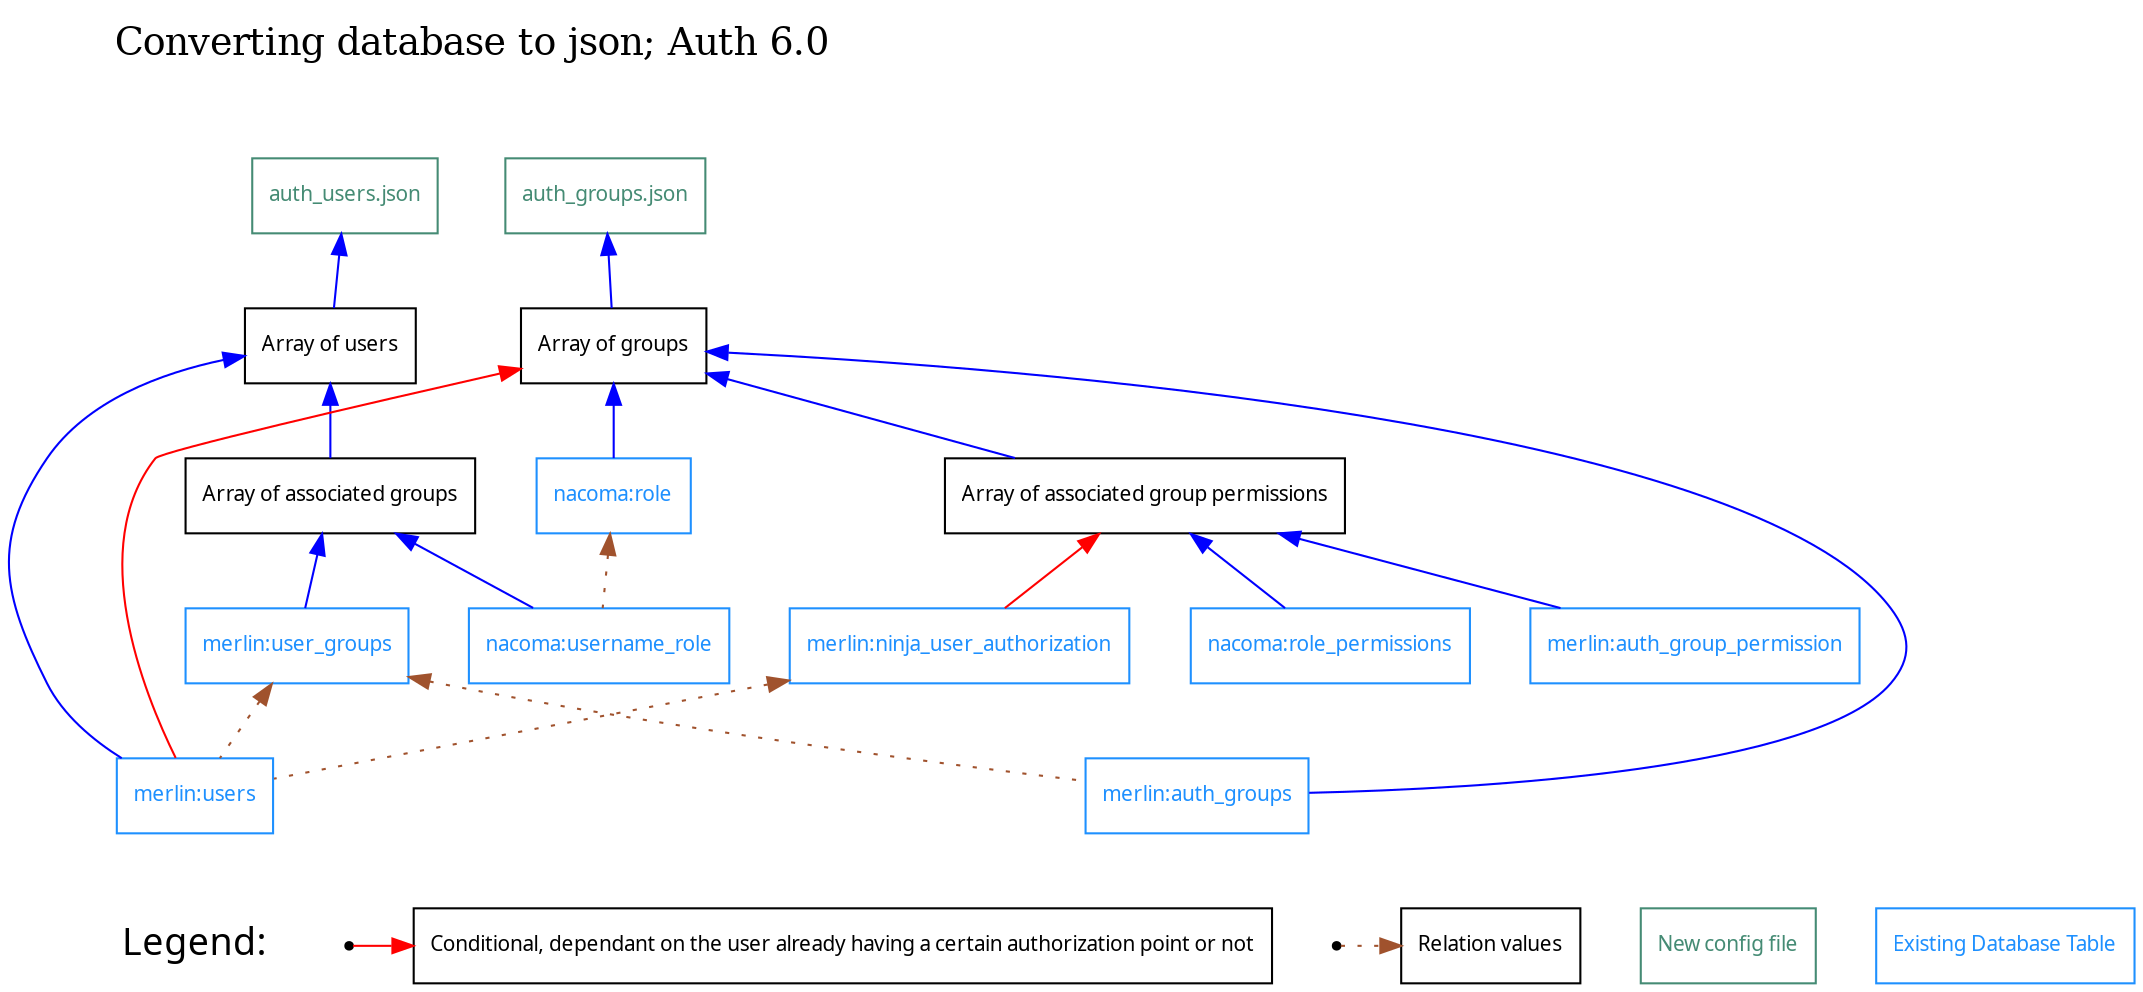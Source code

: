digraph databaseConversion {
	//Node separation
	nodesep=0.4

	//Title
	Title [label="Converting database to json; Auth 6.0", fontsize=18, shape=none]

	//Default styling
	node [color=Black, fontname=Tahoma, fontsize=10, shape=box]
	edge [color=Blue, dir=back]
	
	//Filse
	auth_users	[label="auth_users.json", color=Aquamarine4, fontcolor=Aquamarine4]
	auth_groups	[label="auth_groups.json", color=Aquamarine4, fontcolor=Aquamarine4]

	//arrays
	user_array [label="Array of users"]
	user_group_array [label="Array of associated groups"]
	group_perm_array [label="Array of associated group permissions"]
	group_array [label="Array of groups"]

	//Merlin Database with affected tables
	muser_groups [label="merlin:user_groups", color=Dodgerblue, fontcolor=Dodgerblue]
	musers [label="merlin:users", color=Dodgerblue, fontcolor=Dodgerblue]
	mauth_groups [label="merlin:auth_groups", color=Dodgerblue, fontcolor=Dodgerblue]
	mauth_group_perm [label="merlin:auth_group_permission", color=Dodgerblue, fontcolor=Dodgerblue]
	mninja_user_auth [label="merlin:ninja_user_authorization", color=Dodgerblue, fontcolor=Dodgerblue]

	//Nacoma Database with affected tables
	nusername_role [label="nacoma:username_role", color=Dodgerblue, fontcolor=Dodgerblue]
	nrole [label="nacoma:role", color=Dodgerblue, fontcolor=Dodgerblue]
	nrole_perm [label="nacoma:role_permissions", color=Dodgerblue, fontcolor=Dodgerblue]

	//Hierarchy
	Title -> auth_users [style=invis]
	Title -> auth_groups [style=invis]
	auth_users -> user_array
	user_array -> user_group_array
	auth_groups -> group_array
	group_array -> group_perm_array
	group_array -> mauth_groups
	group_array -> nrole
	user_group_array -> muser_groups
	user_group_array -> nusername_role
	group_array -> musers [color=Red, fontcolor=Red]
	group_perm_array -> mninja_user_auth [color=Red, fontcolor=Red]
	group_perm_array -> nrole_perm
	user_array -> musers
	mninja_user_auth -> musers [style=dotted color=Sienna]
	muser_groups -> musers [style=dotted color=Sienna]
	muser_groups -> mauth_groups [style=dotted color=Sienna]
	nrole -> nusername_role [style=dotted color=Sienna]
	group_perm_array ->mauth_group_perm
	
	//Grouping
	{rank = same; auth_users, auth_groups}
	{rank = same; user_array, group_array}
	{rank = same; user_group_array, group_perm_array}

	//Legend
	{
	 	rank=sink;
	 	edge [style=invis, dir=forward]
	 	Legend [label="Legend:", fontsize=18, shape=none]
	 	RedArrow [shape=point]
	 	DottedArrow [shape=point]
	 	ConfFile	[label="New config file", color=Aquamarine4, fontcolor=Aquamarine4]
	 	DBTable	[label="Existing Database Table", color=Dodgerblue, fontcolor=Dodgerblue]
	 	RAValue [label="Conditional, dependant on the user already having a certain authorization point or not"]
		DAValue [label="Relation values"]
		RedArrow -> RAValue [style=vis,color=Red]
		DottedArrow -> DAValue [style=dotted color=Sienna]		 
	}
}